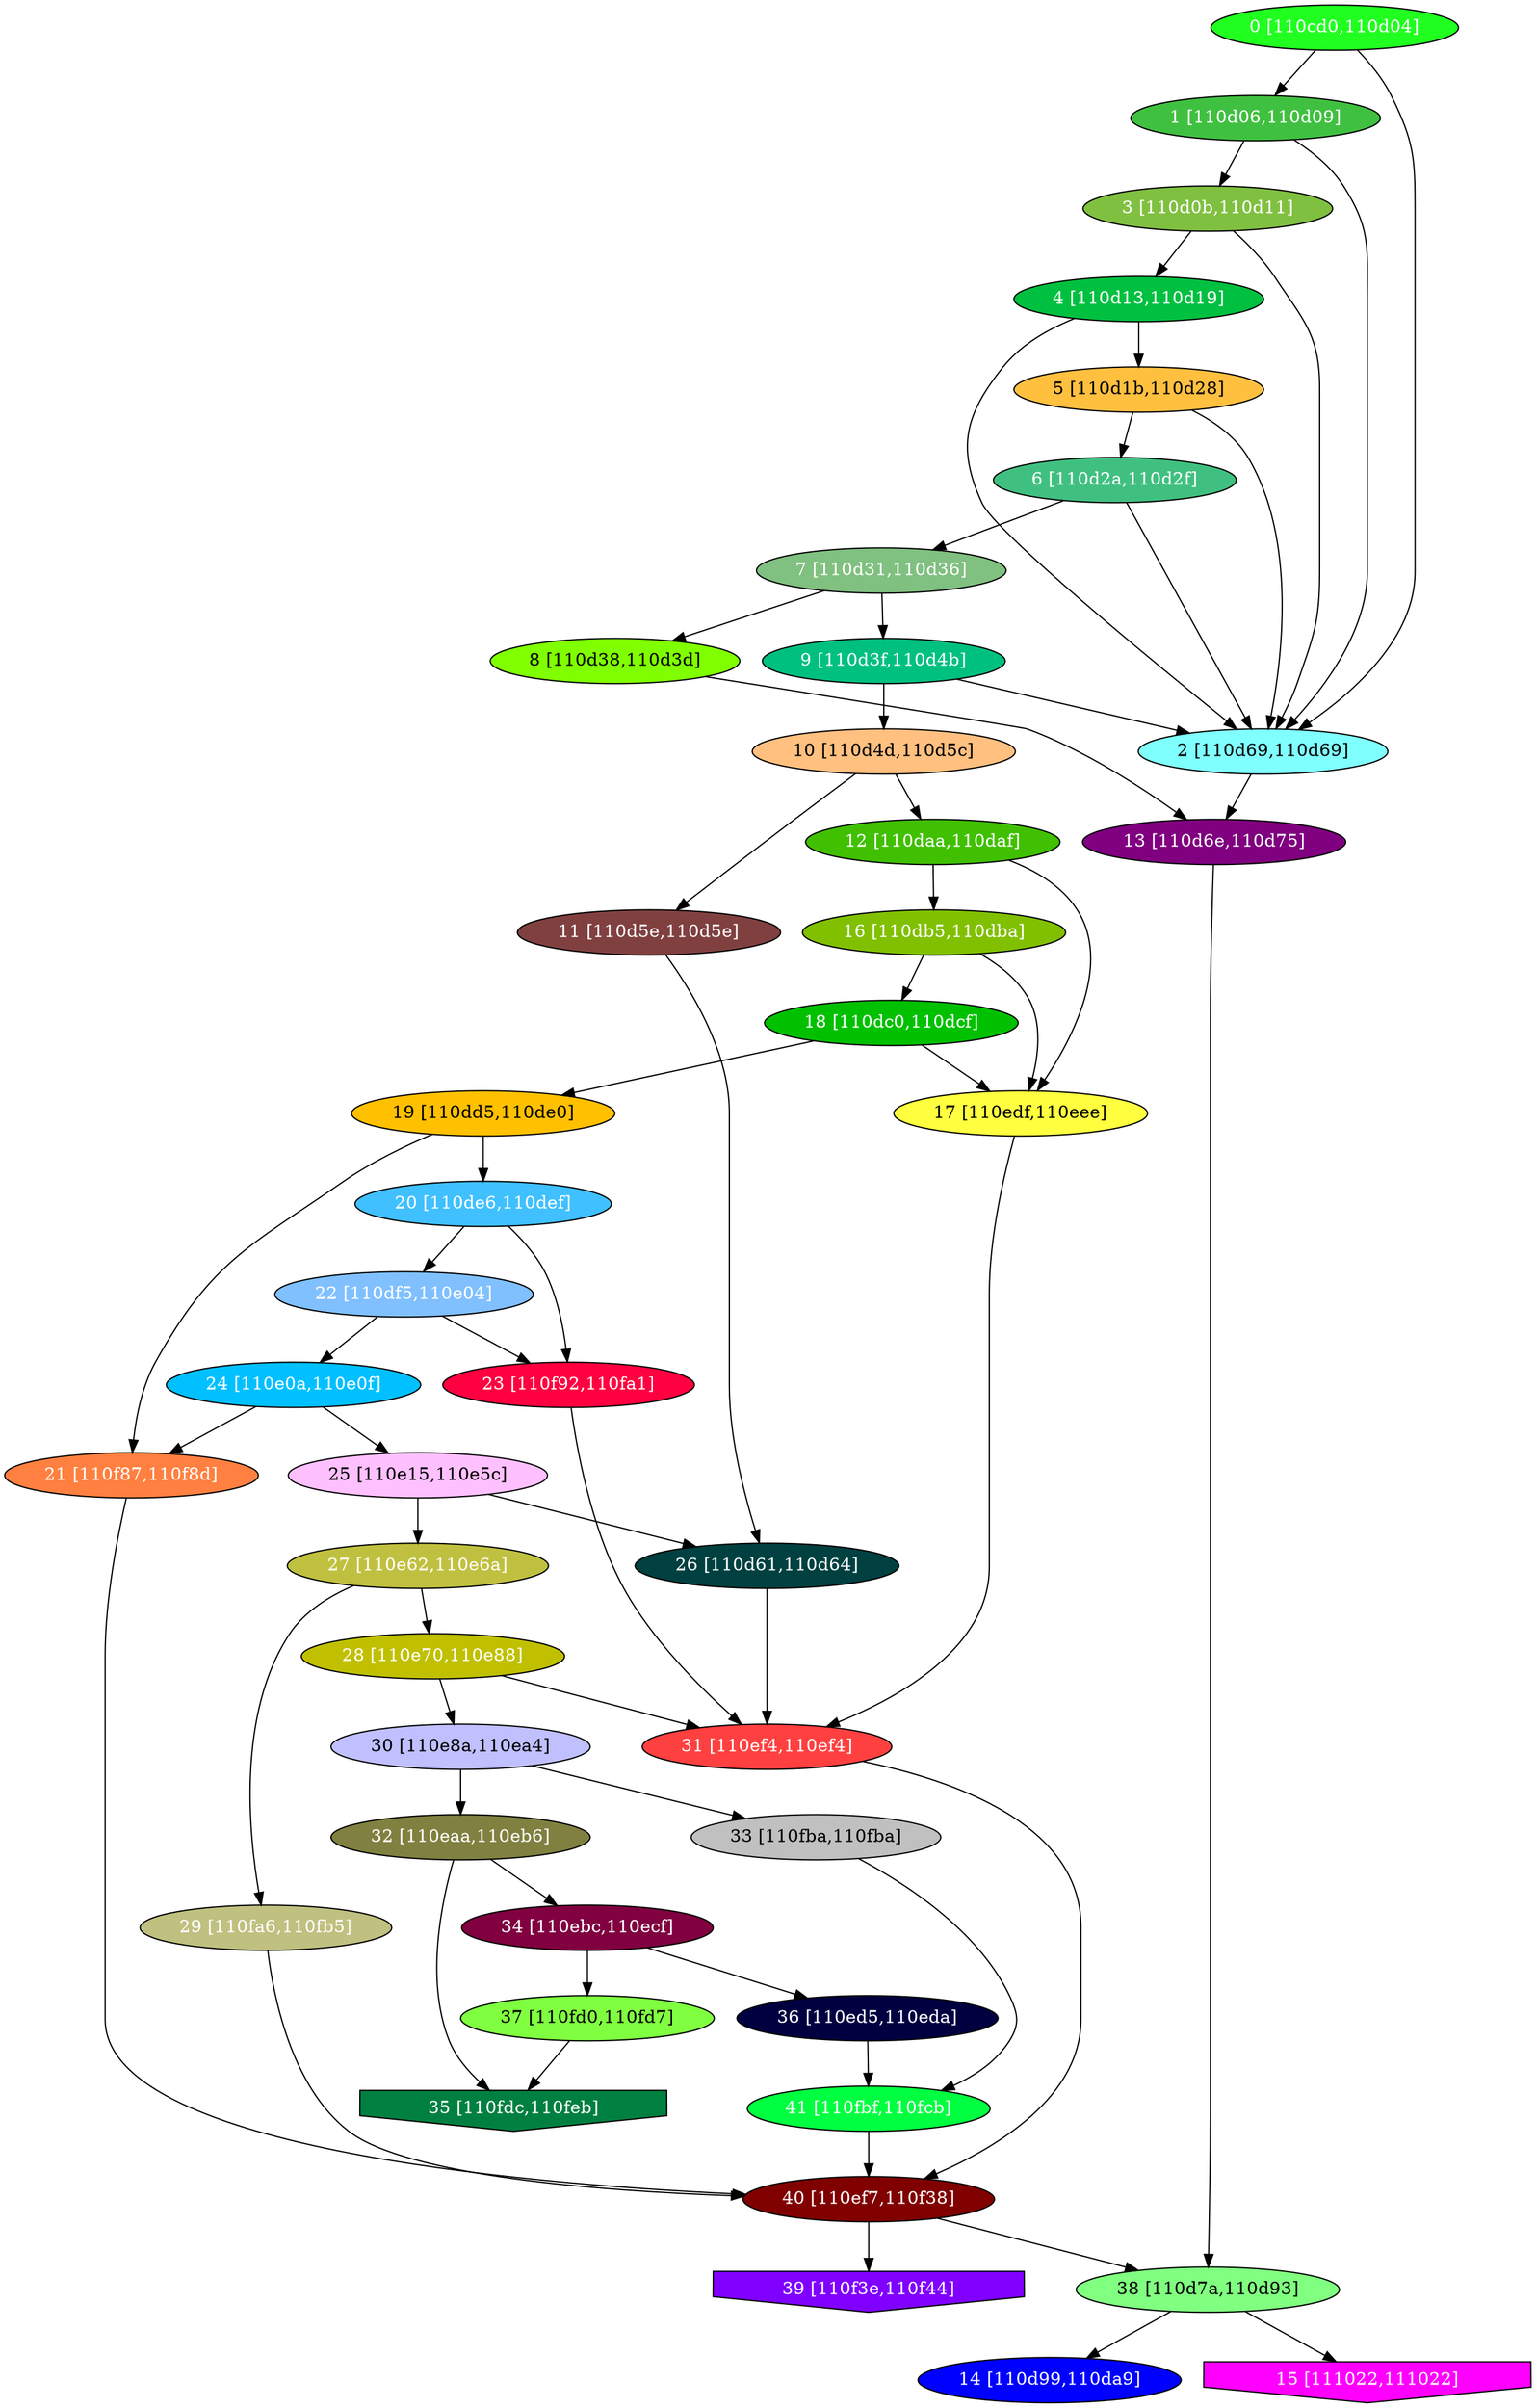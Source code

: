 diGraph libnss3{
	libnss3_0  [style=filled fillcolor="#20FF20" fontcolor="#ffffff" shape=oval label="0 [110cd0,110d04]"]
	libnss3_1  [style=filled fillcolor="#40C040" fontcolor="#ffffff" shape=oval label="1 [110d06,110d09]"]
	libnss3_2  [style=filled fillcolor="#80FFFF" fontcolor="#000000" shape=oval label="2 [110d69,110d69]"]
	libnss3_3  [style=filled fillcolor="#80C040" fontcolor="#ffffff" shape=oval label="3 [110d0b,110d11]"]
	libnss3_4  [style=filled fillcolor="#00C040" fontcolor="#ffffff" shape=oval label="4 [110d13,110d19]"]
	libnss3_5  [style=filled fillcolor="#FFC040" fontcolor="#000000" shape=oval label="5 [110d1b,110d28]"]
	libnss3_6  [style=filled fillcolor="#40C080" fontcolor="#ffffff" shape=oval label="6 [110d2a,110d2f]"]
	libnss3_7  [style=filled fillcolor="#80C080" fontcolor="#ffffff" shape=oval label="7 [110d31,110d36]"]
	libnss3_8  [style=filled fillcolor="#80FF00" fontcolor="#000000" shape=oval label="8 [110d38,110d3d]"]
	libnss3_9  [style=filled fillcolor="#00C080" fontcolor="#ffffff" shape=oval label="9 [110d3f,110d4b]"]
	libnss3_a  [style=filled fillcolor="#FFC080" fontcolor="#000000" shape=oval label="10 [110d4d,110d5c]"]
	libnss3_b  [style=filled fillcolor="#804040" fontcolor="#ffffff" shape=oval label="11 [110d5e,110d5e]"]
	libnss3_c  [style=filled fillcolor="#40C000" fontcolor="#ffffff" shape=oval label="12 [110daa,110daf]"]
	libnss3_d  [style=filled fillcolor="#800080" fontcolor="#ffffff" shape=oval label="13 [110d6e,110d75]"]
	libnss3_e  [style=filled fillcolor="#0000FF" fontcolor="#ffffff" shape=oval label="14 [110d99,110da9]"]
	libnss3_f  [style=filled fillcolor="#FF00FF" fontcolor="#ffffff" shape=invhouse label="15 [111022,111022]"]
	libnss3_10  [style=filled fillcolor="#80C000" fontcolor="#ffffff" shape=oval label="16 [110db5,110dba]"]
	libnss3_11  [style=filled fillcolor="#FFFF40" fontcolor="#000000" shape=oval label="17 [110edf,110eee]"]
	libnss3_12  [style=filled fillcolor="#00C000" fontcolor="#ffffff" shape=oval label="18 [110dc0,110dcf]"]
	libnss3_13  [style=filled fillcolor="#FFC000" fontcolor="#000000" shape=oval label="19 [110dd5,110de0]"]
	libnss3_14  [style=filled fillcolor="#40C0FF" fontcolor="#ffffff" shape=oval label="20 [110de6,110def]"]
	libnss3_15  [style=filled fillcolor="#FF8040" fontcolor="#ffffff" shape=oval label="21 [110f87,110f8d]"]
	libnss3_16  [style=filled fillcolor="#80C0FF" fontcolor="#ffffff" shape=oval label="22 [110df5,110e04]"]
	libnss3_17  [style=filled fillcolor="#FF0040" fontcolor="#ffffff" shape=oval label="23 [110f92,110fa1]"]
	libnss3_18  [style=filled fillcolor="#00C0FF" fontcolor="#ffffff" shape=oval label="24 [110e0a,110e0f]"]
	libnss3_19  [style=filled fillcolor="#FFC0FF" fontcolor="#000000" shape=oval label="25 [110e15,110e5c]"]
	libnss3_1a  [style=filled fillcolor="#004040" fontcolor="#ffffff" shape=oval label="26 [110d61,110d64]"]
	libnss3_1b  [style=filled fillcolor="#C0C040" fontcolor="#ffffff" shape=oval label="27 [110e62,110e6a]"]
	libnss3_1c  [style=filled fillcolor="#C0C000" fontcolor="#ffffff" shape=oval label="28 [110e70,110e88]"]
	libnss3_1d  [style=filled fillcolor="#C0C080" fontcolor="#ffffff" shape=oval label="29 [110fa6,110fb5]"]
	libnss3_1e  [style=filled fillcolor="#C0C0FF" fontcolor="#000000" shape=oval label="30 [110e8a,110ea4]"]
	libnss3_1f  [style=filled fillcolor="#FF4040" fontcolor="#ffffff" shape=oval label="31 [110ef4,110ef4]"]
	libnss3_20  [style=filled fillcolor="#808040" fontcolor="#ffffff" shape=oval label="32 [110eaa,110eb6]"]
	libnss3_21  [style=filled fillcolor="#C0C0C0" fontcolor="#000000" shape=oval label="33 [110fba,110fba]"]
	libnss3_22  [style=filled fillcolor="#800040" fontcolor="#ffffff" shape=oval label="34 [110ebc,110ecf]"]
	libnss3_23  [style=filled fillcolor="#008040" fontcolor="#ffffff" shape=invhouse label="35 [110fdc,110feb]"]
	libnss3_24  [style=filled fillcolor="#000040" fontcolor="#ffffff" shape=oval label="36 [110ed5,110eda]"]
	libnss3_25  [style=filled fillcolor="#80FF40" fontcolor="#000000" shape=oval label="37 [110fd0,110fd7]"]
	libnss3_26  [style=filled fillcolor="#80FF80" fontcolor="#000000" shape=oval label="38 [110d7a,110d93]"]
	libnss3_27  [style=filled fillcolor="#8000FF" fontcolor="#ffffff" shape=invhouse label="39 [110f3e,110f44]"]
	libnss3_28  [style=filled fillcolor="#800000" fontcolor="#ffffff" shape=oval label="40 [110ef7,110f38]"]
	libnss3_29  [style=filled fillcolor="#00FF40" fontcolor="#ffffff" shape=oval label="41 [110fbf,110fcb]"]

	libnss3_0 -> libnss3_1
	libnss3_0 -> libnss3_2
	libnss3_1 -> libnss3_2
	libnss3_1 -> libnss3_3
	libnss3_2 -> libnss3_d
	libnss3_3 -> libnss3_2
	libnss3_3 -> libnss3_4
	libnss3_4 -> libnss3_2
	libnss3_4 -> libnss3_5
	libnss3_5 -> libnss3_2
	libnss3_5 -> libnss3_6
	libnss3_6 -> libnss3_2
	libnss3_6 -> libnss3_7
	libnss3_7 -> libnss3_8
	libnss3_7 -> libnss3_9
	libnss3_8 -> libnss3_d
	libnss3_9 -> libnss3_2
	libnss3_9 -> libnss3_a
	libnss3_a -> libnss3_b
	libnss3_a -> libnss3_c
	libnss3_b -> libnss3_1a
	libnss3_c -> libnss3_10
	libnss3_c -> libnss3_11
	libnss3_d -> libnss3_26
	libnss3_10 -> libnss3_11
	libnss3_10 -> libnss3_12
	libnss3_11 -> libnss3_1f
	libnss3_12 -> libnss3_11
	libnss3_12 -> libnss3_13
	libnss3_13 -> libnss3_14
	libnss3_13 -> libnss3_15
	libnss3_14 -> libnss3_16
	libnss3_14 -> libnss3_17
	libnss3_15 -> libnss3_28
	libnss3_16 -> libnss3_17
	libnss3_16 -> libnss3_18
	libnss3_17 -> libnss3_1f
	libnss3_18 -> libnss3_15
	libnss3_18 -> libnss3_19
	libnss3_19 -> libnss3_1a
	libnss3_19 -> libnss3_1b
	libnss3_1a -> libnss3_1f
	libnss3_1b -> libnss3_1c
	libnss3_1b -> libnss3_1d
	libnss3_1c -> libnss3_1e
	libnss3_1c -> libnss3_1f
	libnss3_1d -> libnss3_28
	libnss3_1e -> libnss3_20
	libnss3_1e -> libnss3_21
	libnss3_1f -> libnss3_28
	libnss3_20 -> libnss3_22
	libnss3_20 -> libnss3_23
	libnss3_21 -> libnss3_29
	libnss3_22 -> libnss3_24
	libnss3_22 -> libnss3_25
	libnss3_24 -> libnss3_29
	libnss3_25 -> libnss3_23
	libnss3_26 -> libnss3_e
	libnss3_26 -> libnss3_f
	libnss3_28 -> libnss3_26
	libnss3_28 -> libnss3_27
	libnss3_29 -> libnss3_28
}